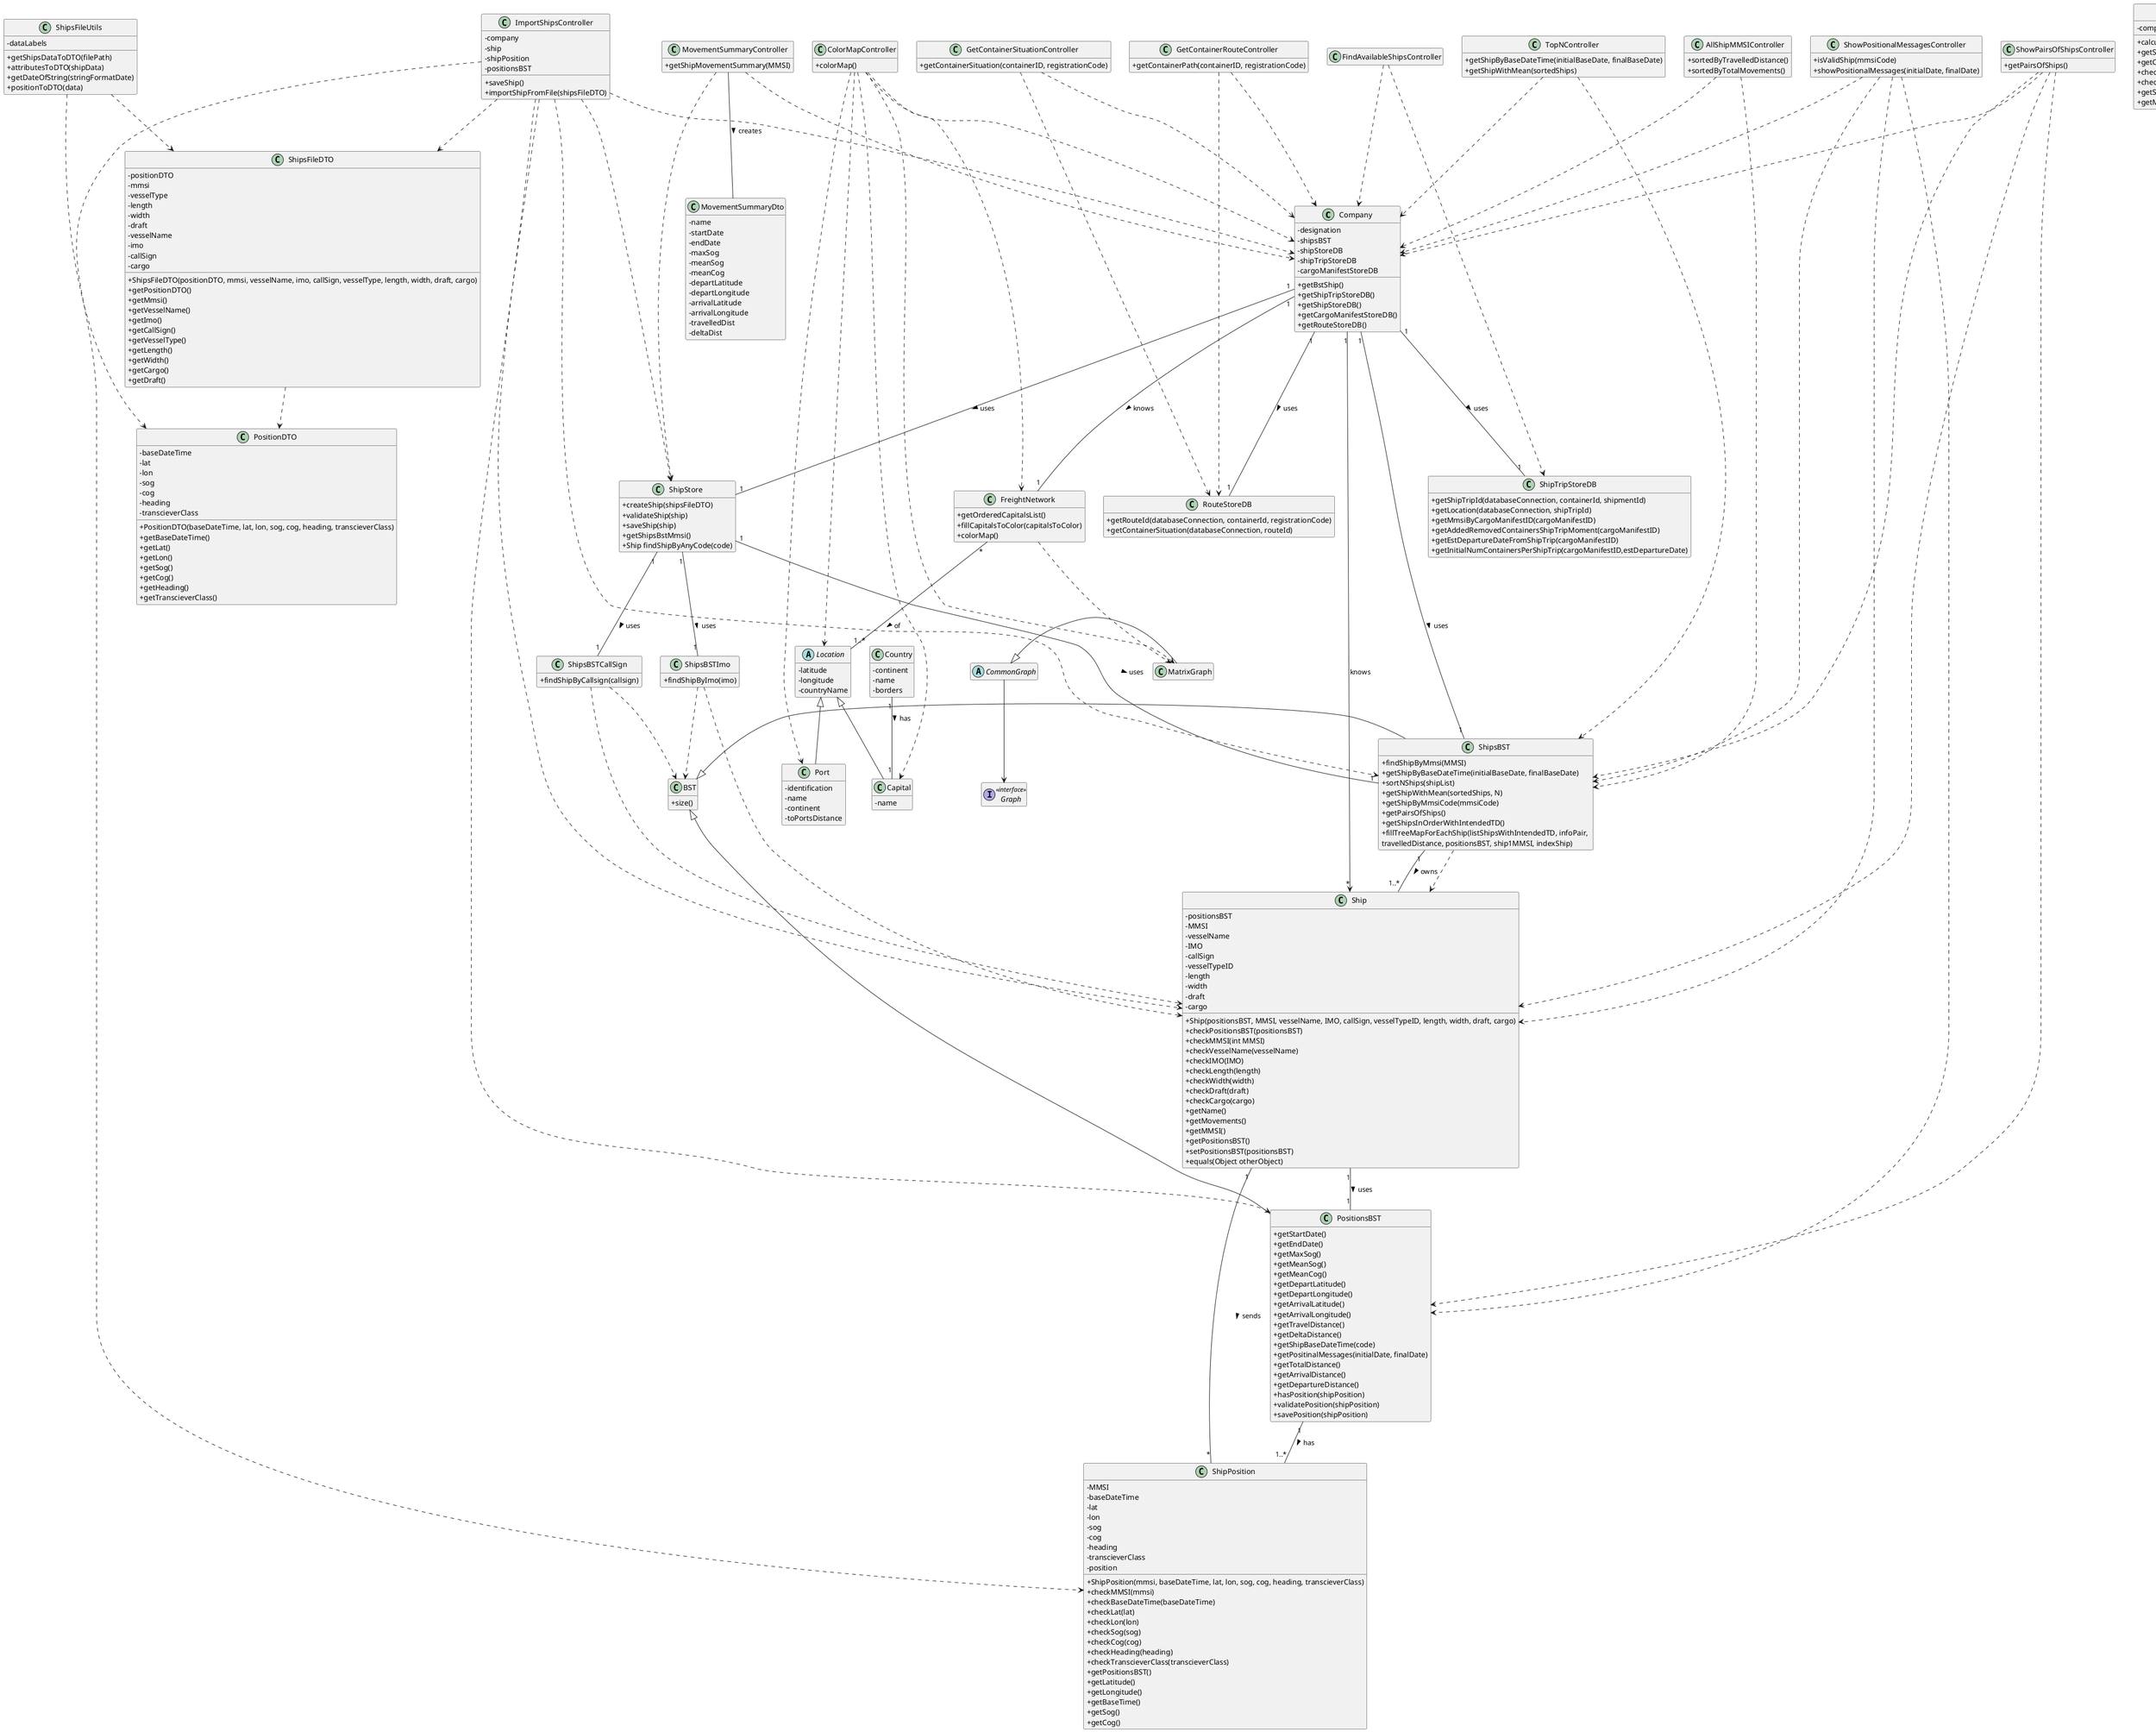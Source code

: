 @startuml
'https://plantuml.com/class-diagram

hide empty methods
hide empty attributes
'left to right direction
skinparam classAttributeIconSize 0

class Company{
    - designation
    - shipsBST
    - shipStoreDB
    - shipTripStoreDB
    - cargoManifestStoreDB
    + getBstShip()
    + getShipTripStoreDB()
    + getShipStoreDB()
    + getCargoManifestStoreDB()
    + getRouteStoreDB()
}

class BST{
    + size()
}

class Ship {
    - positionsBST
    - MMSI
    - vesselName
    - IMO
    - callSign
    - vesselTypeID
    - length
    - width
    - draft
    - cargo
    + Ship(positionsBST, MMSI, vesselName, IMO, callSign, vesselTypeID, length, width, draft, cargo)
    + checkPositionsBST(positionsBST)
    + checkMMSI(int MMSI)
    + checkVesselName(vesselName)
    + checkIMO(IMO)
    + checkLength(length)
    + checkWidth(width)
    + checkDraft(draft)
    + checkCargo(cargo)
    + getName()
    + getMovements()
    + getMMSI()
    + getPositionsBST()
    + setPositionsBST(positionsBST)
    + equals(Object otherObject)
}

class ShipsBST{
    + findShipByMmsi(MMSI)
    + getShipByBaseDateTime(initialBaseDate, finalBaseDate)
    + sortNShips(shipList)
    + getShipWithMean(sortedShips, N)
    + getShipByMmsiCode(mmsiCode)
    + getPairsOfShips()
    + getShipsInOrderWithIntendedTD()
    + fillTreeMapForEachShip(listShipsWithIntendedTD, infoPair, \ntravelledDistance, positionsBST, ship1MMSI, indexShip)
}

class ShipsBSTImo{
    + findShipByImo(imo)
}
class ShipsBSTCallSign{
    + findShipByCallsign(callsign)
 }

class ShipStore{
    + createShip(shipsFileDTO)
    + validateShip(ship)
    + saveShip(ship)
    + getShipsBstMmsi()
    + Ship findShipByAnyCode(code)
}

class ShipPosition{
    - MMSI
    - baseDateTime
    - lat
    - lon
    - sog
    - cog
    - heading
    - transcieverClass
    - position
    + ShipPosition(mmsi, baseDateTime, lat, lon, sog, cog, heading, transcieverClass)
    + checkMMSI(mmsi)
    + checkBaseDateTime(baseDateTime)
    + checkLat(lat)
    + checkLon(lon)
    + checkSog(sog)
    + checkCog(cog)
    + checkHeading(heading)
    + checkTranscieverClass(transcieverClass)
    + getPositionsBST()
    + getLatitude()
    + getLongitude()
    + getBaseTime()
    + getSog()
    + getCog()
}

class PositionsBST {
    + getStartDate()
    + getEndDate()
    + getMaxSog()
    + getMeanSog()
    + getMeanCog()
    + getDepartLatitude()
    + getDepartLongitude()
    + getArrivalLatitude()
    + getArrivalLongitude()
    + getTravelDistance()
    + getDeltaDistance()
    + getShipBaseDateTime(code)
    + getPositinalMessages(initialDate, finalDate)
    + getTotalDistance()
    + getArrivalDistance()
    + getDepartureDistance()
    + hasPosition(shipPosition)
    + validatePosition(shipPosition)
    + savePosition(shipPosition)
}

class ImportShipsController {
    - company
    - ship
    - shipPosition
    - positionsBST
    + saveShip()
    + importShipFromFile(shipsFileDTO)
}

class ShipsFileDTO{
    - positionDTO
    - mmsi
    - vesselType
    - length
    - width
    - draft
    - vesselName
    - imo
    - callSign
    - cargo
    + ShipsFileDTO(positionDTO, mmsi, vesselName, imo, callSign, vesselType, length, width, draft, cargo)
    + getPositionDTO()
    + getMmsi()
    + getVesselName()
    + getImo()
    + getCallSign()
    + getVesselType()
    + getLength()
    + getWidth()
    + getCargo()
    + getDraft()
}

class PositionDTO{
    - baseDateTime
    - lat
    - lon
    - sog
    - cog
    - heading
    - transcieverClass
    + PositionDTO(baseDateTime, lat, lon, sog, cog, heading, transcieverClass)
    + getBaseDateTime()
    + getLat()
    + getLon()
    + getSog()
    + getCog()
    + getHeading()
    + getTranscieverClass()
}

class ShipsFileUtils{
    - dataLabels
    + getShipsDataToDTO(filePath)
    + attributesToDTO(shipData)
    + getDateOfString(stringFormatDate)
    + positionToDTO(data)
}

class MovementSummaryController {
    + getShipMovementSummary(MMSI)
}

class MovementSummaryDto{
    - name
    - startDate
    - endDate
    - maxSog
    - meanSog
    - meanCog
    - departLatitude
    - departLongitude
    - arrivalLatitude
    - arrivalLongitude
    - travelledDist
    - deltaDist
}

class AllShipMMSIController {
    +sortedByTravelledDistance()
    +sortedByTotalMovements()
}

class TopNController {
    +getShipByBaseDateTime(initialBaseDate, finalBaseDate)
    +getShipWithMean(sortedShips)
}

class ShowPositionalMessagesController {
    +isValidShip(mmsiCode)
    +showPositionalMessages(initialDate, finalDate)
}

class ShowPairsOfShipsController {
    +getPairsOfShips()
}

class GetContainerSituationController{
    +getContainerSituation(containerID, registrationCode)
}

class ShipOccupancyRatesController{
    - company
    + calculateOccupancyRate(maxCapacity, initialNumContainers, alreadyAddedRemovedContainersTripNum)
    + getShipOccupancyRateByCargoManifestID(cargoManifestID)
    + getCargoManifestIDByMmsiAndDate(mmsi, date)
    + checkIfCargoManifestExists(cargoManifestID)
    + checkIfShipExists(mmsi)
    + getShipOccupancyRateByMmsiAndDate(mmsi, date)
    + getMmsiByCargoManifest(cargoManifestID)
}

class GetContainerRouteController{
    +getContainerPath(containerID, registrationCode)
}

class ColorMapController {
    +colorMap()
}

class FreightNetwork {
    +getOrderedCapitalsList()
    +fillCapitalsToColor(capitalsToColor)
    +colorMap()
}

abstract class Location{
    -latitude
    -longitude
    -countryName
}

class Port {
    -identification
    -name
    -continent
    -toPortsDistance
}

class Capital {
    -name
}

class Country {
    -continent
    -name
    -borders
}

class MatrixGraph {}

abstract class CommonGraph {}

interface Graph <<interface>> {}

class ShipStoreDB{
    + checkIfShipExists(mmsi)
    + getShipCargo(cargoManifestID)
}

class ShipTripStoreDB {
    +getShipTripId(databaseConnection, containerId, shipmentId)
    +getLocation(databaseConnection, shipTripId)
    + getMmsiByCargoManifestID(cargoManifestID)
    + getAddedRemovedContainersShipTripMoment(cargoManifestID)
    + getEstDepartureDateFromShipTrip(cargoManifestID)
    + getInitialNumContainersPerShipTrip(cargoManifestID,estDepartureDate)
}

class CargoManifestStoreDB{
    + checkIfCargoManifestExists(cargoManifestID)
    + getNumContainersPerCargoManifest(cargoManifestID)
    + getCargoManifestByMmsiAndDate(mmsi, date)
}

class RouteStoreDB {
    +getRouteId(databaseConnection, containerId, registrationCode)
    +getContainerSituation(databaseConnection, routeId)
}




MovementSummaryController ..> Company
MovementSummaryController ..> ShipStore
MovementSummaryController -- MovementSummaryDto: creates >
Company "1" --> "*" Ship : knows
Company "1" -- "1" ShipStore : uses >
ShipStore "1" -- "1" ShipsBSTCallSign : uses >
ShipStore "1" -- "1" ShipsBST : uses >
ShipStore "1" -- "1" ShipsBSTImo : uses >
ShipsBST ..> Ship
ShipsBSTImo ..> Ship
ShipsBSTCallSign ..> Ship
Ship "1" -- "*" ShipPosition : sends >
Ship "1" -- "1" PositionsBST : uses >
/'PositionsBST ..> ShipPosition'/
/'ShipsBST ..> BST'/
ShipsBSTImo ..> BST
ShipsBSTCallSign ..> BST
/'PositionsBST ..> BST'/
AllShipMMSIController ..> ShipsBST
AllShipMMSIController ..> Company
TopNController ..> ShipsBST
TopNController ..> Company
/'US103'/
Company "1" -- "1" ShipsBST : uses >
ShipsBST "1" -- "1..*" Ship : owns >
/'Ship "1" -- "1" PositionsBST : uses >'/
PositionsBST "1" -- "1..*" ShipPosition : has >
ShowPositionalMessagesController ..> Company
ShowPositionalMessagesController ..> ShipsBST
ShowPositionalMessagesController ..> Ship
ShowPositionalMessagesController ..> PositionsBST
/'US107'/
ShowPairsOfShipsController ..> Company
ShowPairsOfShipsController ..> ShipsBST
ShowPairsOfShipsController ..> Ship
ShowPairsOfShipsController ..> PositionsBST
/'US101'/
ImportShipsController ..> Company
ImportShipsController ..> ShipsBST
ImportShipsController ..> Ship
ImportShipsController ..> PositionsBST
ImportShipsController ..> ShipPosition
ImportShipsController ..> ShipStore
ShipsFileUtils ..> ShipsFileDTO
ShipsFileUtils ..> PositionDTO
ImportShipsController ..> ShipsFileDTO
ShipsFileDTO ..> PositionDTO
GetContainerSituationController ..> Company
GetContainerSituationController ..> RouteStoreDB
Company "1" -- "1" ShipTripStoreDB : uses >
FindAvailableShipsController ..> Company
FindAvailableShipsController ..> ShipTripStoreDB

BST <|- PositionsBST
BST <|- ShipsBST

/'US302'/
ColorMapController ..> Company
Company "1" -- "1" FreightNetwork : knows >
ColorMapController ..> FreightNetwork
Location <|-- Port
Location <|-- Capital
FreightNetwork "*" -- "1..*" Location : of >
Country "1" -- "1" Capital : has >
FreightNetwork ..> MatrixGraph
CommonGraph <|- MatrixGraph
CommonGraph --> Graph
ColorMapController ..> Location
ColorMapController ..> Capital
ColorMapController ..> Port
ColorMapController ..> MatrixGraph
/'END US302'/

/'US305'/
GetContainerRouteController ..> Company
GetContainerRouteController ..> RouteStoreDB
Company "1" -- "1" RouteStoreDB : uses >
/'END US305'/


@enduml